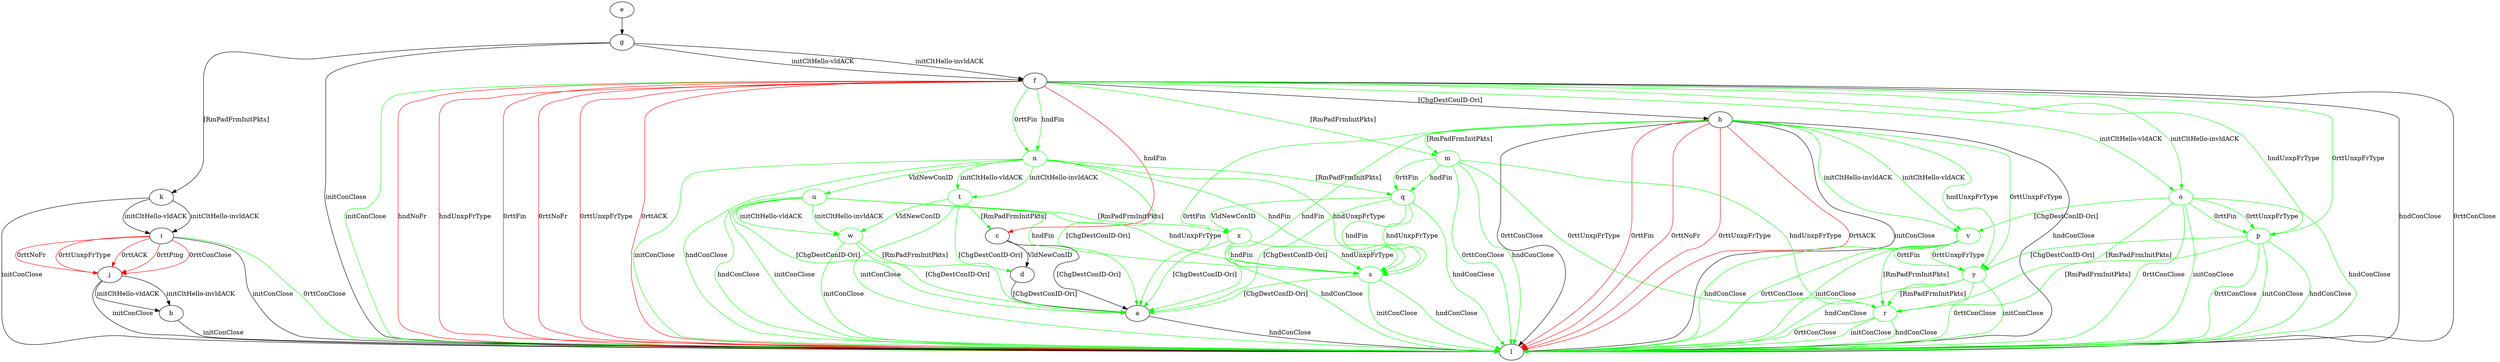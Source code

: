 digraph "" {
	a -> l	[key=0,
		label="hndConClose "];
	b -> l	[key=0,
		label="initConClose "];
	c -> a	[key=0,
		label="[ChgDestConID-Ori] "];
	c -> d	[key=0,
		label="VldNewConID "];
	d -> a	[key=0,
		label="[ChgDestConID-Ori] "];
	e -> g	[key=0];
	f -> c	[key=0,
		color=red,
		label="hndFin "];
	f -> h	[key=0,
		label="[ChgDestConID-Ori] "];
	f -> l	[key=0,
		label="hndConClose "];
	f -> l	[key=1,
		label="0rttConClose "];
	f -> l	[key=2,
		color=green,
		label="initConClose "];
	f -> l	[key=3,
		color=red,
		label="hndNoFr "];
	f -> l	[key=4,
		color=red,
		label="hndUnxpFrType "];
	f -> l	[key=5,
		color=red,
		label="0rttFin "];
	f -> l	[key=6,
		color=red,
		label="0rttNoFr "];
	f -> l	[key=7,
		color=red,
		label="0rttUnxpFrType "];
	f -> l	[key=8,
		color=red,
		label="0rttACK "];
	m	[color=green];
	f -> m	[key=0,
		color=green,
		label="[RmPadFrmInitPkts] "];
	n	[color=green];
	f -> n	[key=0,
		color=green,
		label="hndFin "];
	f -> n	[key=1,
		color=green,
		label="0rttFin "];
	o	[color=green];
	f -> o	[key=0,
		color=green,
		label="initCltHello-vldACK "];
	f -> o	[key=1,
		color=green,
		label="initCltHello-invldACK "];
	p	[color=green];
	f -> p	[key=0,
		color=green,
		label="hndUnxpFrType "];
	f -> p	[key=1,
		color=green,
		label="0rttUnxpFrType "];
	g -> f	[key=0,
		label="initCltHello-vldACK "];
	g -> f	[key=1,
		label="initCltHello-invldACK "];
	g -> k	[key=0,
		label="[RmPadFrmInitPkts] "];
	g -> l	[key=0,
		label="initConClose "];
	h -> a	[key=0,
		color=green,
		label="hndFin "];
	h -> a	[key=1,
		color=green,
		label="0rttFin "];
	h -> l	[key=0,
		label="initConClose "];
	h -> l	[key=1,
		label="hndConClose "];
	h -> l	[key=2,
		label="0rttConClose "];
	h -> l	[key=3,
		color=red,
		label="0rttFin "];
	h -> l	[key=4,
		color=red,
		label="0rttNoFr "];
	h -> l	[key=5,
		color=red,
		label="0rttUnxpFrType "];
	h -> l	[key=6,
		color=red,
		label="0rttACK "];
	h -> m	[key=0,
		color=green,
		label="[RmPadFrmInitPkts] "];
	v	[color=green];
	h -> v	[key=0,
		color=green,
		label="initCltHello-vldACK "];
	h -> v	[key=1,
		color=green,
		label="initCltHello-invldACK "];
	y	[color=green];
	h -> y	[key=0,
		color=green,
		label="hndUnxpFrType "];
	h -> y	[key=1,
		color=green,
		label="0rttUnxpFrType "];
	i -> j	[key=0,
		color=red,
		label="0rttPing "];
	i -> j	[key=1,
		color=red,
		label="0rttConClose "];
	i -> j	[key=2,
		color=red,
		label="0rttNoFr "];
	i -> j	[key=3,
		color=red,
		label="0rttUnxpFrType "];
	i -> j	[key=4,
		color=red,
		label="0rttACK "];
	i -> l	[key=0,
		label="initConClose "];
	i -> l	[key=1,
		color=green,
		label="0rttConClose "];
	j -> b	[key=0,
		label="initCltHello-vldACK "];
	j -> b	[key=1,
		label="initCltHello-invldACK "];
	j -> l	[key=0,
		label="initConClose "];
	k -> i	[key=0,
		label="initCltHello-vldACK "];
	k -> i	[key=1,
		label="initCltHello-invldACK "];
	k -> l	[key=0,
		label="initConClose "];
	m -> l	[key=0,
		color=green,
		label="hndConClose "];
	m -> l	[key=1,
		color=green,
		label="0rttConClose "];
	q	[color=green];
	m -> q	[key=0,
		color=green,
		label="hndFin "];
	m -> q	[key=1,
		color=green,
		label="0rttFin "];
	r	[color=green];
	m -> r	[key=0,
		color=green,
		label="hndUnxpFrType "];
	m -> r	[key=1,
		color=green,
		label="0rttUnxpFrType "];
	n -> a	[key=0,
		color=green,
		label="[ChgDestConID-Ori] "];
	n -> l	[key=0,
		color=green,
		label="initConClose "];
	n -> l	[key=1,
		color=green,
		label="hndConClose "];
	n -> q	[key=0,
		color=green,
		label="[RmPadFrmInitPkts] "];
	s	[color=green];
	n -> s	[key=0,
		color=green,
		label="hndFin "];
	n -> s	[key=1,
		color=green,
		label="hndUnxpFrType "];
	t	[color=green];
	n -> t	[key=0,
		color=green,
		label="initCltHello-vldACK "];
	n -> t	[key=1,
		color=green,
		label="initCltHello-invldACK "];
	u	[color=green];
	n -> u	[key=0,
		color=green,
		label="VldNewConID "];
	o -> l	[key=0,
		color=green,
		label="initConClose "];
	o -> l	[key=1,
		color=green,
		label="hndConClose "];
	o -> l	[key=2,
		color=green,
		label="0rttConClose "];
	o -> p	[key=0,
		color=green,
		label="0rttFin "];
	o -> p	[key=1,
		color=green,
		label="0rttUnxpFrType "];
	o -> r	[key=0,
		color=green,
		label="[RmPadFrmInitPkts] "];
	o -> v	[key=0,
		color=green,
		label="[ChgDestConID-Ori] "];
	p -> l	[key=0,
		color=green,
		label="initConClose "];
	p -> l	[key=1,
		color=green,
		label="hndConClose "];
	p -> l	[key=2,
		color=green,
		label="0rttConClose "];
	p -> r	[key=0,
		color=green,
		label="[RmPadFrmInitPkts] "];
	p -> y	[key=0,
		color=green,
		label="[ChgDestConID-Ori] "];
	q -> a	[key=0,
		color=green,
		label="[ChgDestConID-Ori] "];
	q -> l	[key=0,
		color=green,
		label="hndConClose "];
	q -> s	[key=0,
		color=green,
		label="hndFin "];
	q -> s	[key=1,
		color=green,
		label="hndUnxpFrType "];
	x	[color=green];
	q -> x	[key=0,
		color=green,
		label="VldNewConID "];
	r -> l	[key=0,
		color=green,
		label="initConClose "];
	r -> l	[key=1,
		color=green,
		label="hndConClose "];
	r -> l	[key=2,
		color=green,
		label="0rttConClose "];
	s -> a	[key=0,
		color=green,
		label="[ChgDestConID-Ori] "];
	s -> l	[key=0,
		color=green,
		label="initConClose "];
	s -> l	[key=1,
		color=green,
		label="hndConClose "];
	t -> a	[key=0,
		color=green,
		label="[ChgDestConID-Ori] "];
	t -> c	[key=0,
		color=green,
		label="[RmPadFrmInitPkts] "];
	t -> l	[key=0,
		color=green,
		label="initConClose "];
	w	[color=green];
	t -> w	[key=0,
		color=green,
		label="VldNewConID "];
	u -> a	[key=0,
		color=green,
		label="[ChgDestConID-Ori] "];
	u -> l	[key=0,
		color=green,
		label="initConClose "];
	u -> l	[key=1,
		color=green,
		label="hndConClose "];
	u -> s	[key=0,
		color=green,
		label="hndFin "];
	u -> s	[key=1,
		color=green,
		label="hndUnxpFrType "];
	u -> w	[key=0,
		color=green,
		label="initCltHello-vldACK "];
	u -> w	[key=1,
		color=green,
		label="initCltHello-invldACK "];
	u -> x	[key=0,
		color=green,
		label="[RmPadFrmInitPkts] "];
	v -> l	[key=0,
		color=green,
		label="initConClose "];
	v -> l	[key=1,
		color=green,
		label="hndConClose "];
	v -> l	[key=2,
		color=green,
		label="0rttConClose "];
	v -> r	[key=0,
		color=green,
		label="[RmPadFrmInitPkts] "];
	v -> y	[key=0,
		color=green,
		label="0rttFin "];
	v -> y	[key=1,
		color=green,
		label="0rttUnxpFrType "];
	w -> a	[key=0,
		color=green,
		label="[ChgDestConID-Ori] "];
	w -> d	[key=0,
		color=green,
		label="[RmPadFrmInitPkts] "];
	w -> l	[key=0,
		color=green,
		label="initConClose "];
	x -> a	[key=0,
		color=green,
		label="[ChgDestConID-Ori] "];
	x -> l	[key=0,
		color=green,
		label="hndConClose "];
	x -> s	[key=0,
		color=green,
		label="hndFin "];
	x -> s	[key=1,
		color=green,
		label="hndUnxpFrType "];
	y -> l	[key=0,
		color=green,
		label="initConClose "];
	y -> l	[key=1,
		color=green,
		label="hndConClose "];
	y -> l	[key=2,
		color=green,
		label="0rttConClose "];
	y -> r	[key=0,
		color=green,
		label="[RmPadFrmInitPkts] "];
}
